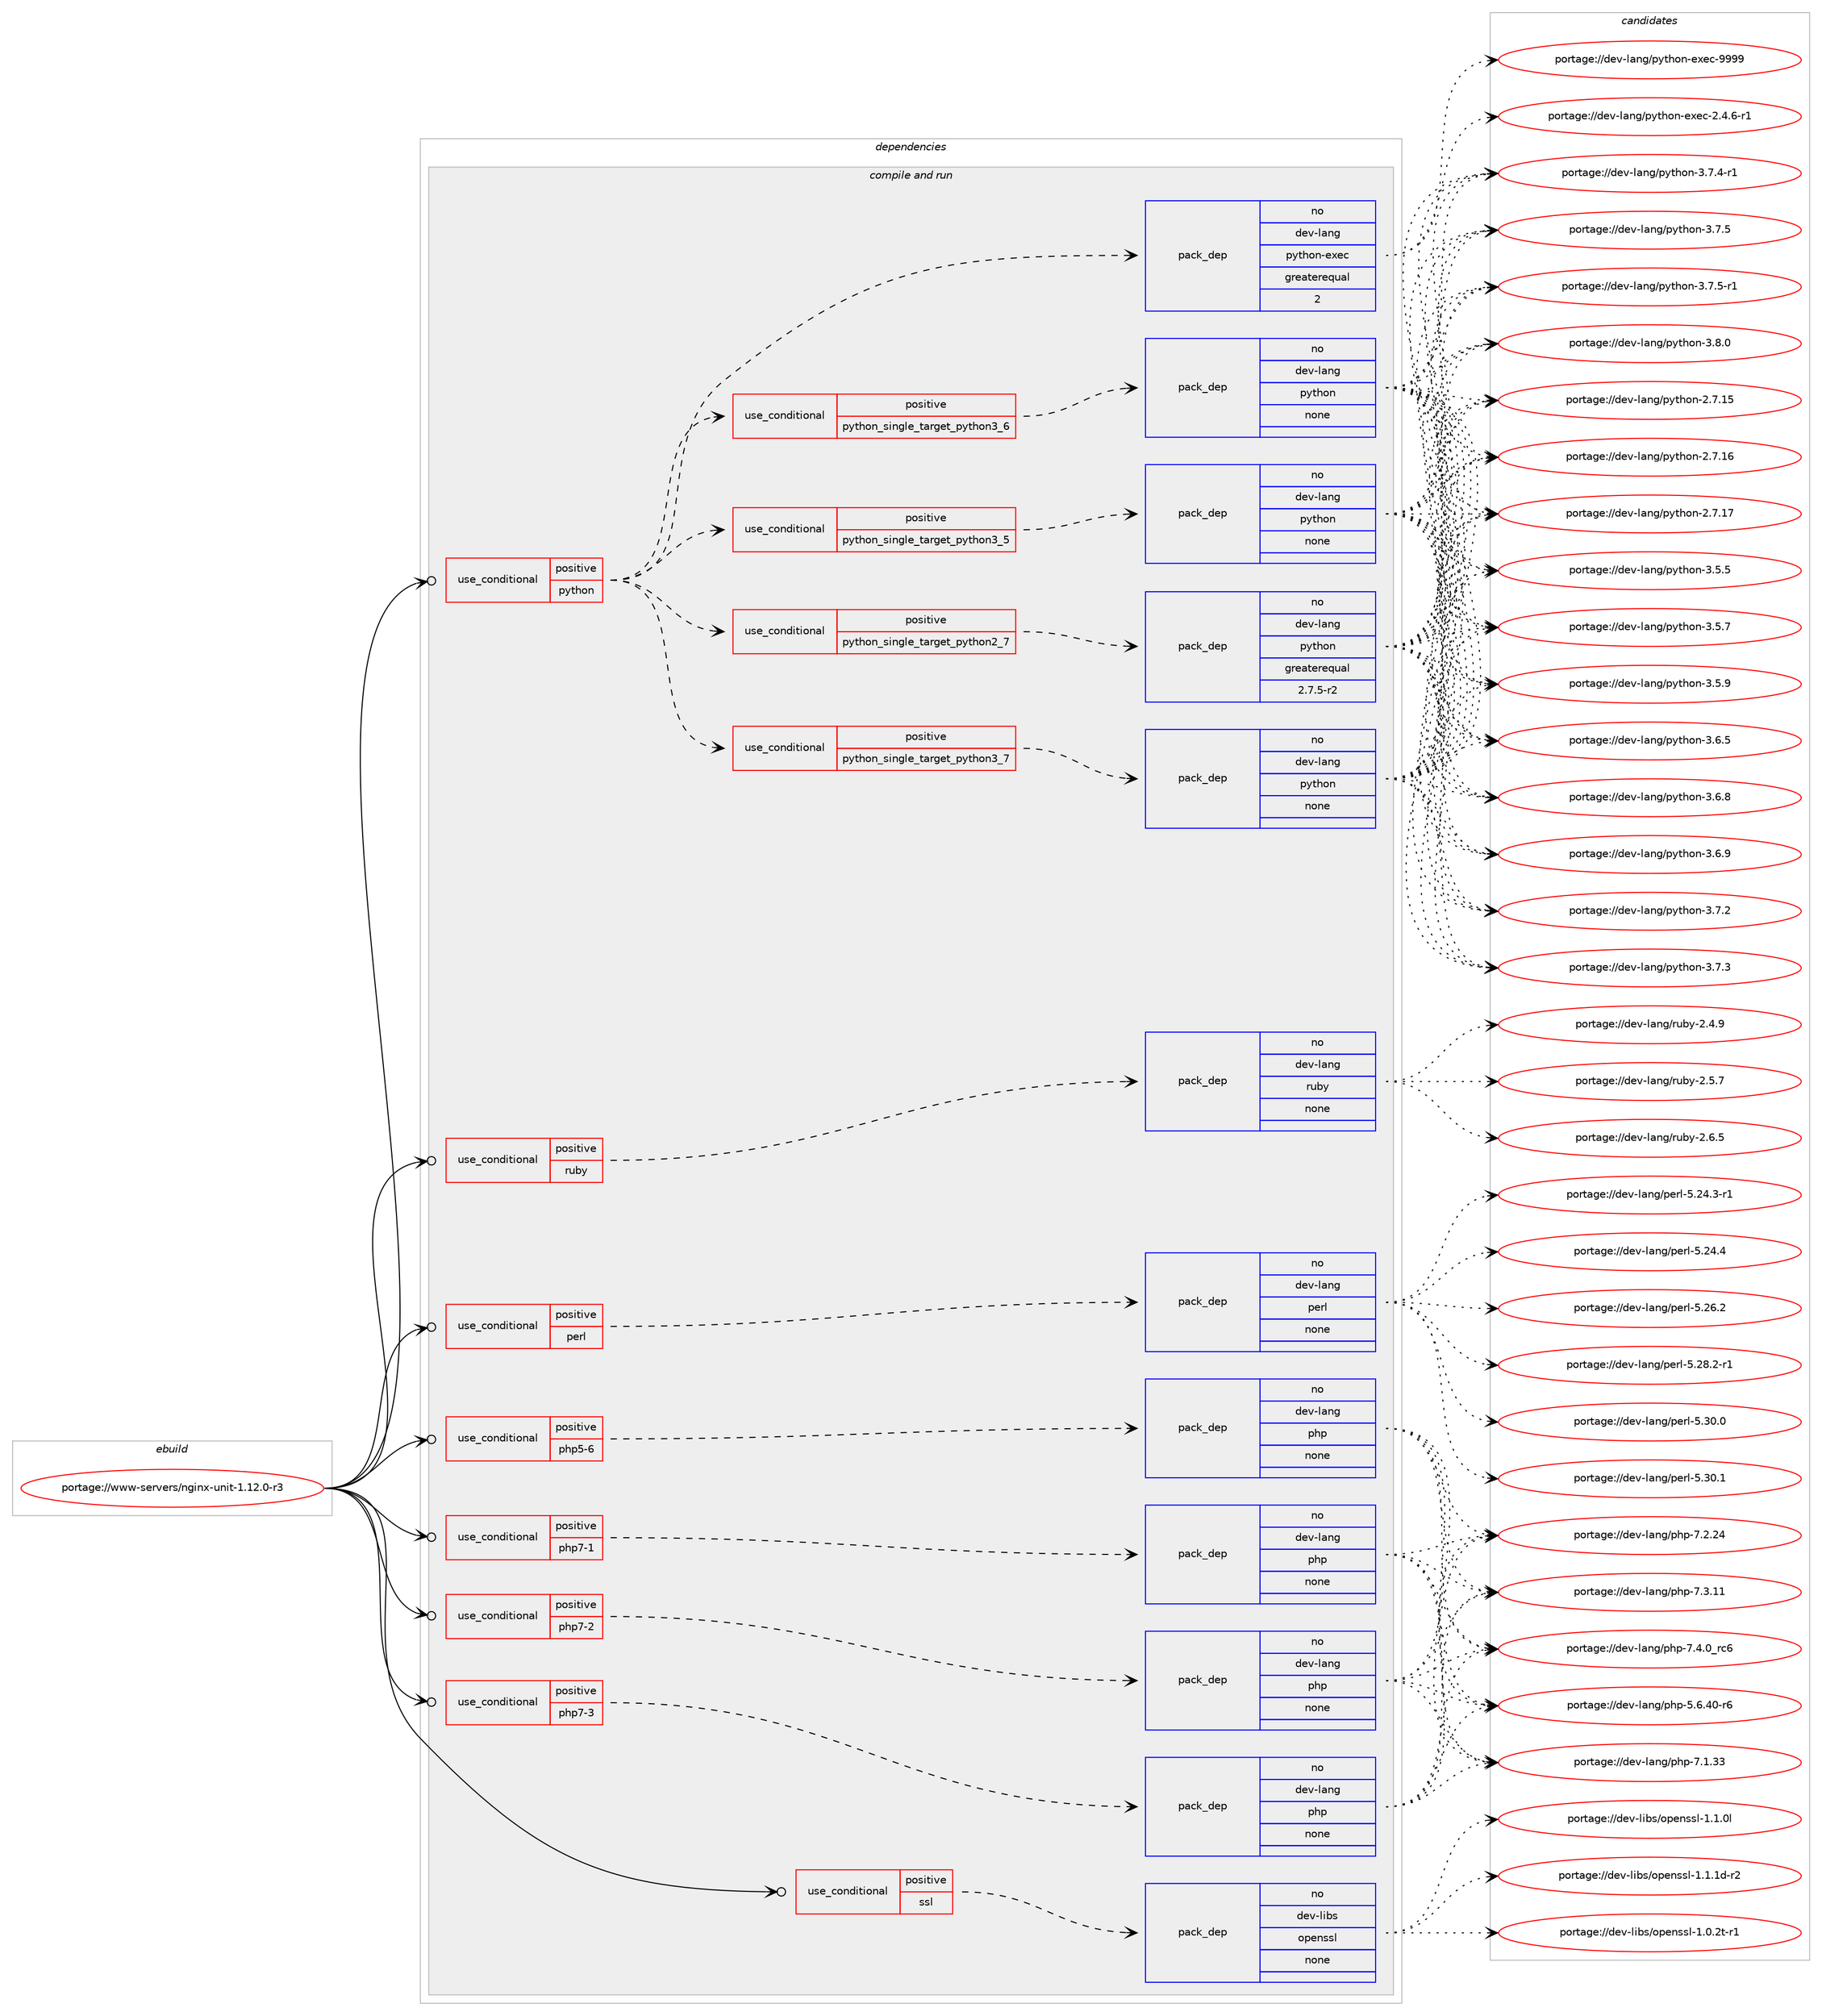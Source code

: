 digraph prolog {

# *************
# Graph options
# *************

newrank=true;
concentrate=true;
compound=true;
graph [rankdir=LR,fontname=Helvetica,fontsize=10,ranksep=1.5];#, ranksep=2.5, nodesep=0.2];
edge  [arrowhead=vee];
node  [fontname=Helvetica,fontsize=10];

# **********
# The ebuild
# **********

subgraph cluster_leftcol {
color=gray;
rank=same;
label=<<i>ebuild</i>>;
id [label="portage://www-servers/nginx-unit-1.12.0-r3", color=red, width=4, href="../www-servers/nginx-unit-1.12.0-r3.svg"];
}

# ****************
# The dependencies
# ****************

subgraph cluster_midcol {
color=gray;
label=<<i>dependencies</i>>;
subgraph cluster_compile {
fillcolor="#eeeeee";
style=filled;
label=<<i>compile</i>>;
}
subgraph cluster_compileandrun {
fillcolor="#eeeeee";
style=filled;
label=<<i>compile and run</i>>;
subgraph cond106908 {
dependency444043 [label=<<TABLE BORDER="0" CELLBORDER="1" CELLSPACING="0" CELLPADDING="4"><TR><TD ROWSPAN="3" CELLPADDING="10">use_conditional</TD></TR><TR><TD>positive</TD></TR><TR><TD>perl</TD></TR></TABLE>>, shape=none, color=red];
subgraph pack329249 {
dependency444044 [label=<<TABLE BORDER="0" CELLBORDER="1" CELLSPACING="0" CELLPADDING="4" WIDTH="220"><TR><TD ROWSPAN="6" CELLPADDING="30">pack_dep</TD></TR><TR><TD WIDTH="110">no</TD></TR><TR><TD>dev-lang</TD></TR><TR><TD>perl</TD></TR><TR><TD>none</TD></TR><TR><TD></TD></TR></TABLE>>, shape=none, color=blue];
}
dependency444043:e -> dependency444044:w [weight=20,style="dashed",arrowhead="vee"];
}
id:e -> dependency444043:w [weight=20,style="solid",arrowhead="odotvee"];
subgraph cond106909 {
dependency444045 [label=<<TABLE BORDER="0" CELLBORDER="1" CELLSPACING="0" CELLPADDING="4"><TR><TD ROWSPAN="3" CELLPADDING="10">use_conditional</TD></TR><TR><TD>positive</TD></TR><TR><TD>php5-6</TD></TR></TABLE>>, shape=none, color=red];
subgraph pack329250 {
dependency444046 [label=<<TABLE BORDER="0" CELLBORDER="1" CELLSPACING="0" CELLPADDING="4" WIDTH="220"><TR><TD ROWSPAN="6" CELLPADDING="30">pack_dep</TD></TR><TR><TD WIDTH="110">no</TD></TR><TR><TD>dev-lang</TD></TR><TR><TD>php</TD></TR><TR><TD>none</TD></TR><TR><TD></TD></TR></TABLE>>, shape=none, color=blue];
}
dependency444045:e -> dependency444046:w [weight=20,style="dashed",arrowhead="vee"];
}
id:e -> dependency444045:w [weight=20,style="solid",arrowhead="odotvee"];
subgraph cond106910 {
dependency444047 [label=<<TABLE BORDER="0" CELLBORDER="1" CELLSPACING="0" CELLPADDING="4"><TR><TD ROWSPAN="3" CELLPADDING="10">use_conditional</TD></TR><TR><TD>positive</TD></TR><TR><TD>php7-1</TD></TR></TABLE>>, shape=none, color=red];
subgraph pack329251 {
dependency444048 [label=<<TABLE BORDER="0" CELLBORDER="1" CELLSPACING="0" CELLPADDING="4" WIDTH="220"><TR><TD ROWSPAN="6" CELLPADDING="30">pack_dep</TD></TR><TR><TD WIDTH="110">no</TD></TR><TR><TD>dev-lang</TD></TR><TR><TD>php</TD></TR><TR><TD>none</TD></TR><TR><TD></TD></TR></TABLE>>, shape=none, color=blue];
}
dependency444047:e -> dependency444048:w [weight=20,style="dashed",arrowhead="vee"];
}
id:e -> dependency444047:w [weight=20,style="solid",arrowhead="odotvee"];
subgraph cond106911 {
dependency444049 [label=<<TABLE BORDER="0" CELLBORDER="1" CELLSPACING="0" CELLPADDING="4"><TR><TD ROWSPAN="3" CELLPADDING="10">use_conditional</TD></TR><TR><TD>positive</TD></TR><TR><TD>php7-2</TD></TR></TABLE>>, shape=none, color=red];
subgraph pack329252 {
dependency444050 [label=<<TABLE BORDER="0" CELLBORDER="1" CELLSPACING="0" CELLPADDING="4" WIDTH="220"><TR><TD ROWSPAN="6" CELLPADDING="30">pack_dep</TD></TR><TR><TD WIDTH="110">no</TD></TR><TR><TD>dev-lang</TD></TR><TR><TD>php</TD></TR><TR><TD>none</TD></TR><TR><TD></TD></TR></TABLE>>, shape=none, color=blue];
}
dependency444049:e -> dependency444050:w [weight=20,style="dashed",arrowhead="vee"];
}
id:e -> dependency444049:w [weight=20,style="solid",arrowhead="odotvee"];
subgraph cond106912 {
dependency444051 [label=<<TABLE BORDER="0" CELLBORDER="1" CELLSPACING="0" CELLPADDING="4"><TR><TD ROWSPAN="3" CELLPADDING="10">use_conditional</TD></TR><TR><TD>positive</TD></TR><TR><TD>php7-3</TD></TR></TABLE>>, shape=none, color=red];
subgraph pack329253 {
dependency444052 [label=<<TABLE BORDER="0" CELLBORDER="1" CELLSPACING="0" CELLPADDING="4" WIDTH="220"><TR><TD ROWSPAN="6" CELLPADDING="30">pack_dep</TD></TR><TR><TD WIDTH="110">no</TD></TR><TR><TD>dev-lang</TD></TR><TR><TD>php</TD></TR><TR><TD>none</TD></TR><TR><TD></TD></TR></TABLE>>, shape=none, color=blue];
}
dependency444051:e -> dependency444052:w [weight=20,style="dashed",arrowhead="vee"];
}
id:e -> dependency444051:w [weight=20,style="solid",arrowhead="odotvee"];
subgraph cond106913 {
dependency444053 [label=<<TABLE BORDER="0" CELLBORDER="1" CELLSPACING="0" CELLPADDING="4"><TR><TD ROWSPAN="3" CELLPADDING="10">use_conditional</TD></TR><TR><TD>positive</TD></TR><TR><TD>python</TD></TR></TABLE>>, shape=none, color=red];
subgraph cond106914 {
dependency444054 [label=<<TABLE BORDER="0" CELLBORDER="1" CELLSPACING="0" CELLPADDING="4"><TR><TD ROWSPAN="3" CELLPADDING="10">use_conditional</TD></TR><TR><TD>positive</TD></TR><TR><TD>python_single_target_python2_7</TD></TR></TABLE>>, shape=none, color=red];
subgraph pack329254 {
dependency444055 [label=<<TABLE BORDER="0" CELLBORDER="1" CELLSPACING="0" CELLPADDING="4" WIDTH="220"><TR><TD ROWSPAN="6" CELLPADDING="30">pack_dep</TD></TR><TR><TD WIDTH="110">no</TD></TR><TR><TD>dev-lang</TD></TR><TR><TD>python</TD></TR><TR><TD>greaterequal</TD></TR><TR><TD>2.7.5-r2</TD></TR></TABLE>>, shape=none, color=blue];
}
dependency444054:e -> dependency444055:w [weight=20,style="dashed",arrowhead="vee"];
}
dependency444053:e -> dependency444054:w [weight=20,style="dashed",arrowhead="vee"];
subgraph cond106915 {
dependency444056 [label=<<TABLE BORDER="0" CELLBORDER="1" CELLSPACING="0" CELLPADDING="4"><TR><TD ROWSPAN="3" CELLPADDING="10">use_conditional</TD></TR><TR><TD>positive</TD></TR><TR><TD>python_single_target_python3_5</TD></TR></TABLE>>, shape=none, color=red];
subgraph pack329255 {
dependency444057 [label=<<TABLE BORDER="0" CELLBORDER="1" CELLSPACING="0" CELLPADDING="4" WIDTH="220"><TR><TD ROWSPAN="6" CELLPADDING="30">pack_dep</TD></TR><TR><TD WIDTH="110">no</TD></TR><TR><TD>dev-lang</TD></TR><TR><TD>python</TD></TR><TR><TD>none</TD></TR><TR><TD></TD></TR></TABLE>>, shape=none, color=blue];
}
dependency444056:e -> dependency444057:w [weight=20,style="dashed",arrowhead="vee"];
}
dependency444053:e -> dependency444056:w [weight=20,style="dashed",arrowhead="vee"];
subgraph cond106916 {
dependency444058 [label=<<TABLE BORDER="0" CELLBORDER="1" CELLSPACING="0" CELLPADDING="4"><TR><TD ROWSPAN="3" CELLPADDING="10">use_conditional</TD></TR><TR><TD>positive</TD></TR><TR><TD>python_single_target_python3_6</TD></TR></TABLE>>, shape=none, color=red];
subgraph pack329256 {
dependency444059 [label=<<TABLE BORDER="0" CELLBORDER="1" CELLSPACING="0" CELLPADDING="4" WIDTH="220"><TR><TD ROWSPAN="6" CELLPADDING="30">pack_dep</TD></TR><TR><TD WIDTH="110">no</TD></TR><TR><TD>dev-lang</TD></TR><TR><TD>python</TD></TR><TR><TD>none</TD></TR><TR><TD></TD></TR></TABLE>>, shape=none, color=blue];
}
dependency444058:e -> dependency444059:w [weight=20,style="dashed",arrowhead="vee"];
}
dependency444053:e -> dependency444058:w [weight=20,style="dashed",arrowhead="vee"];
subgraph cond106917 {
dependency444060 [label=<<TABLE BORDER="0" CELLBORDER="1" CELLSPACING="0" CELLPADDING="4"><TR><TD ROWSPAN="3" CELLPADDING="10">use_conditional</TD></TR><TR><TD>positive</TD></TR><TR><TD>python_single_target_python3_7</TD></TR></TABLE>>, shape=none, color=red];
subgraph pack329257 {
dependency444061 [label=<<TABLE BORDER="0" CELLBORDER="1" CELLSPACING="0" CELLPADDING="4" WIDTH="220"><TR><TD ROWSPAN="6" CELLPADDING="30">pack_dep</TD></TR><TR><TD WIDTH="110">no</TD></TR><TR><TD>dev-lang</TD></TR><TR><TD>python</TD></TR><TR><TD>none</TD></TR><TR><TD></TD></TR></TABLE>>, shape=none, color=blue];
}
dependency444060:e -> dependency444061:w [weight=20,style="dashed",arrowhead="vee"];
}
dependency444053:e -> dependency444060:w [weight=20,style="dashed",arrowhead="vee"];
subgraph pack329258 {
dependency444062 [label=<<TABLE BORDER="0" CELLBORDER="1" CELLSPACING="0" CELLPADDING="4" WIDTH="220"><TR><TD ROWSPAN="6" CELLPADDING="30">pack_dep</TD></TR><TR><TD WIDTH="110">no</TD></TR><TR><TD>dev-lang</TD></TR><TR><TD>python-exec</TD></TR><TR><TD>greaterequal</TD></TR><TR><TD>2</TD></TR></TABLE>>, shape=none, color=blue];
}
dependency444053:e -> dependency444062:w [weight=20,style="dashed",arrowhead="vee"];
}
id:e -> dependency444053:w [weight=20,style="solid",arrowhead="odotvee"];
subgraph cond106918 {
dependency444063 [label=<<TABLE BORDER="0" CELLBORDER="1" CELLSPACING="0" CELLPADDING="4"><TR><TD ROWSPAN="3" CELLPADDING="10">use_conditional</TD></TR><TR><TD>positive</TD></TR><TR><TD>ruby</TD></TR></TABLE>>, shape=none, color=red];
subgraph pack329259 {
dependency444064 [label=<<TABLE BORDER="0" CELLBORDER="1" CELLSPACING="0" CELLPADDING="4" WIDTH="220"><TR><TD ROWSPAN="6" CELLPADDING="30">pack_dep</TD></TR><TR><TD WIDTH="110">no</TD></TR><TR><TD>dev-lang</TD></TR><TR><TD>ruby</TD></TR><TR><TD>none</TD></TR><TR><TD></TD></TR></TABLE>>, shape=none, color=blue];
}
dependency444063:e -> dependency444064:w [weight=20,style="dashed",arrowhead="vee"];
}
id:e -> dependency444063:w [weight=20,style="solid",arrowhead="odotvee"];
subgraph cond106919 {
dependency444065 [label=<<TABLE BORDER="0" CELLBORDER="1" CELLSPACING="0" CELLPADDING="4"><TR><TD ROWSPAN="3" CELLPADDING="10">use_conditional</TD></TR><TR><TD>positive</TD></TR><TR><TD>ssl</TD></TR></TABLE>>, shape=none, color=red];
subgraph pack329260 {
dependency444066 [label=<<TABLE BORDER="0" CELLBORDER="1" CELLSPACING="0" CELLPADDING="4" WIDTH="220"><TR><TD ROWSPAN="6" CELLPADDING="30">pack_dep</TD></TR><TR><TD WIDTH="110">no</TD></TR><TR><TD>dev-libs</TD></TR><TR><TD>openssl</TD></TR><TR><TD>none</TD></TR><TR><TD></TD></TR></TABLE>>, shape=none, color=blue];
}
dependency444065:e -> dependency444066:w [weight=20,style="dashed",arrowhead="vee"];
}
id:e -> dependency444065:w [weight=20,style="solid",arrowhead="odotvee"];
}
subgraph cluster_run {
fillcolor="#eeeeee";
style=filled;
label=<<i>run</i>>;
}
}

# **************
# The candidates
# **************

subgraph cluster_choices {
rank=same;
color=gray;
label=<<i>candidates</i>>;

subgraph choice329249 {
color=black;
nodesep=1;
choiceportage100101118451089711010347112101114108455346505246514511449 [label="portage://dev-lang/perl-5.24.3-r1", color=red, width=4,href="../dev-lang/perl-5.24.3-r1.svg"];
choiceportage10010111845108971101034711210111410845534650524652 [label="portage://dev-lang/perl-5.24.4", color=red, width=4,href="../dev-lang/perl-5.24.4.svg"];
choiceportage10010111845108971101034711210111410845534650544650 [label="portage://dev-lang/perl-5.26.2", color=red, width=4,href="../dev-lang/perl-5.26.2.svg"];
choiceportage100101118451089711010347112101114108455346505646504511449 [label="portage://dev-lang/perl-5.28.2-r1", color=red, width=4,href="../dev-lang/perl-5.28.2-r1.svg"];
choiceportage10010111845108971101034711210111410845534651484648 [label="portage://dev-lang/perl-5.30.0", color=red, width=4,href="../dev-lang/perl-5.30.0.svg"];
choiceportage10010111845108971101034711210111410845534651484649 [label="portage://dev-lang/perl-5.30.1", color=red, width=4,href="../dev-lang/perl-5.30.1.svg"];
dependency444044:e -> choiceportage100101118451089711010347112101114108455346505246514511449:w [style=dotted,weight="100"];
dependency444044:e -> choiceportage10010111845108971101034711210111410845534650524652:w [style=dotted,weight="100"];
dependency444044:e -> choiceportage10010111845108971101034711210111410845534650544650:w [style=dotted,weight="100"];
dependency444044:e -> choiceportage100101118451089711010347112101114108455346505646504511449:w [style=dotted,weight="100"];
dependency444044:e -> choiceportage10010111845108971101034711210111410845534651484648:w [style=dotted,weight="100"];
dependency444044:e -> choiceportage10010111845108971101034711210111410845534651484649:w [style=dotted,weight="100"];
}
subgraph choice329250 {
color=black;
nodesep=1;
choiceportage100101118451089711010347112104112455346544652484511454 [label="portage://dev-lang/php-5.6.40-r6", color=red, width=4,href="../dev-lang/php-5.6.40-r6.svg"];
choiceportage10010111845108971101034711210411245554649465151 [label="portage://dev-lang/php-7.1.33", color=red, width=4,href="../dev-lang/php-7.1.33.svg"];
choiceportage10010111845108971101034711210411245554650465052 [label="portage://dev-lang/php-7.2.24", color=red, width=4,href="../dev-lang/php-7.2.24.svg"];
choiceportage10010111845108971101034711210411245554651464949 [label="portage://dev-lang/php-7.3.11", color=red, width=4,href="../dev-lang/php-7.3.11.svg"];
choiceportage100101118451089711010347112104112455546524648951149954 [label="portage://dev-lang/php-7.4.0_rc6", color=red, width=4,href="../dev-lang/php-7.4.0_rc6.svg"];
dependency444046:e -> choiceportage100101118451089711010347112104112455346544652484511454:w [style=dotted,weight="100"];
dependency444046:e -> choiceportage10010111845108971101034711210411245554649465151:w [style=dotted,weight="100"];
dependency444046:e -> choiceportage10010111845108971101034711210411245554650465052:w [style=dotted,weight="100"];
dependency444046:e -> choiceportage10010111845108971101034711210411245554651464949:w [style=dotted,weight="100"];
dependency444046:e -> choiceportage100101118451089711010347112104112455546524648951149954:w [style=dotted,weight="100"];
}
subgraph choice329251 {
color=black;
nodesep=1;
choiceportage100101118451089711010347112104112455346544652484511454 [label="portage://dev-lang/php-5.6.40-r6", color=red, width=4,href="../dev-lang/php-5.6.40-r6.svg"];
choiceportage10010111845108971101034711210411245554649465151 [label="portage://dev-lang/php-7.1.33", color=red, width=4,href="../dev-lang/php-7.1.33.svg"];
choiceportage10010111845108971101034711210411245554650465052 [label="portage://dev-lang/php-7.2.24", color=red, width=4,href="../dev-lang/php-7.2.24.svg"];
choiceportage10010111845108971101034711210411245554651464949 [label="portage://dev-lang/php-7.3.11", color=red, width=4,href="../dev-lang/php-7.3.11.svg"];
choiceportage100101118451089711010347112104112455546524648951149954 [label="portage://dev-lang/php-7.4.0_rc6", color=red, width=4,href="../dev-lang/php-7.4.0_rc6.svg"];
dependency444048:e -> choiceportage100101118451089711010347112104112455346544652484511454:w [style=dotted,weight="100"];
dependency444048:e -> choiceportage10010111845108971101034711210411245554649465151:w [style=dotted,weight="100"];
dependency444048:e -> choiceportage10010111845108971101034711210411245554650465052:w [style=dotted,weight="100"];
dependency444048:e -> choiceportage10010111845108971101034711210411245554651464949:w [style=dotted,weight="100"];
dependency444048:e -> choiceportage100101118451089711010347112104112455546524648951149954:w [style=dotted,weight="100"];
}
subgraph choice329252 {
color=black;
nodesep=1;
choiceportage100101118451089711010347112104112455346544652484511454 [label="portage://dev-lang/php-5.6.40-r6", color=red, width=4,href="../dev-lang/php-5.6.40-r6.svg"];
choiceportage10010111845108971101034711210411245554649465151 [label="portage://dev-lang/php-7.1.33", color=red, width=4,href="../dev-lang/php-7.1.33.svg"];
choiceportage10010111845108971101034711210411245554650465052 [label="portage://dev-lang/php-7.2.24", color=red, width=4,href="../dev-lang/php-7.2.24.svg"];
choiceportage10010111845108971101034711210411245554651464949 [label="portage://dev-lang/php-7.3.11", color=red, width=4,href="../dev-lang/php-7.3.11.svg"];
choiceportage100101118451089711010347112104112455546524648951149954 [label="portage://dev-lang/php-7.4.0_rc6", color=red, width=4,href="../dev-lang/php-7.4.0_rc6.svg"];
dependency444050:e -> choiceportage100101118451089711010347112104112455346544652484511454:w [style=dotted,weight="100"];
dependency444050:e -> choiceportage10010111845108971101034711210411245554649465151:w [style=dotted,weight="100"];
dependency444050:e -> choiceportage10010111845108971101034711210411245554650465052:w [style=dotted,weight="100"];
dependency444050:e -> choiceportage10010111845108971101034711210411245554651464949:w [style=dotted,weight="100"];
dependency444050:e -> choiceportage100101118451089711010347112104112455546524648951149954:w [style=dotted,weight="100"];
}
subgraph choice329253 {
color=black;
nodesep=1;
choiceportage100101118451089711010347112104112455346544652484511454 [label="portage://dev-lang/php-5.6.40-r6", color=red, width=4,href="../dev-lang/php-5.6.40-r6.svg"];
choiceportage10010111845108971101034711210411245554649465151 [label="portage://dev-lang/php-7.1.33", color=red, width=4,href="../dev-lang/php-7.1.33.svg"];
choiceportage10010111845108971101034711210411245554650465052 [label="portage://dev-lang/php-7.2.24", color=red, width=4,href="../dev-lang/php-7.2.24.svg"];
choiceportage10010111845108971101034711210411245554651464949 [label="portage://dev-lang/php-7.3.11", color=red, width=4,href="../dev-lang/php-7.3.11.svg"];
choiceportage100101118451089711010347112104112455546524648951149954 [label="portage://dev-lang/php-7.4.0_rc6", color=red, width=4,href="../dev-lang/php-7.4.0_rc6.svg"];
dependency444052:e -> choiceportage100101118451089711010347112104112455346544652484511454:w [style=dotted,weight="100"];
dependency444052:e -> choiceportage10010111845108971101034711210411245554649465151:w [style=dotted,weight="100"];
dependency444052:e -> choiceportage10010111845108971101034711210411245554650465052:w [style=dotted,weight="100"];
dependency444052:e -> choiceportage10010111845108971101034711210411245554651464949:w [style=dotted,weight="100"];
dependency444052:e -> choiceportage100101118451089711010347112104112455546524648951149954:w [style=dotted,weight="100"];
}
subgraph choice329254 {
color=black;
nodesep=1;
choiceportage10010111845108971101034711212111610411111045504655464953 [label="portage://dev-lang/python-2.7.15", color=red, width=4,href="../dev-lang/python-2.7.15.svg"];
choiceportage10010111845108971101034711212111610411111045504655464954 [label="portage://dev-lang/python-2.7.16", color=red, width=4,href="../dev-lang/python-2.7.16.svg"];
choiceportage10010111845108971101034711212111610411111045504655464955 [label="portage://dev-lang/python-2.7.17", color=red, width=4,href="../dev-lang/python-2.7.17.svg"];
choiceportage100101118451089711010347112121116104111110455146534653 [label="portage://dev-lang/python-3.5.5", color=red, width=4,href="../dev-lang/python-3.5.5.svg"];
choiceportage100101118451089711010347112121116104111110455146534655 [label="portage://dev-lang/python-3.5.7", color=red, width=4,href="../dev-lang/python-3.5.7.svg"];
choiceportage100101118451089711010347112121116104111110455146534657 [label="portage://dev-lang/python-3.5.9", color=red, width=4,href="../dev-lang/python-3.5.9.svg"];
choiceportage100101118451089711010347112121116104111110455146544653 [label="portage://dev-lang/python-3.6.5", color=red, width=4,href="../dev-lang/python-3.6.5.svg"];
choiceportage100101118451089711010347112121116104111110455146544656 [label="portage://dev-lang/python-3.6.8", color=red, width=4,href="../dev-lang/python-3.6.8.svg"];
choiceportage100101118451089711010347112121116104111110455146544657 [label="portage://dev-lang/python-3.6.9", color=red, width=4,href="../dev-lang/python-3.6.9.svg"];
choiceportage100101118451089711010347112121116104111110455146554650 [label="portage://dev-lang/python-3.7.2", color=red, width=4,href="../dev-lang/python-3.7.2.svg"];
choiceportage100101118451089711010347112121116104111110455146554651 [label="portage://dev-lang/python-3.7.3", color=red, width=4,href="../dev-lang/python-3.7.3.svg"];
choiceportage1001011184510897110103471121211161041111104551465546524511449 [label="portage://dev-lang/python-3.7.4-r1", color=red, width=4,href="../dev-lang/python-3.7.4-r1.svg"];
choiceportage100101118451089711010347112121116104111110455146554653 [label="portage://dev-lang/python-3.7.5", color=red, width=4,href="../dev-lang/python-3.7.5.svg"];
choiceportage1001011184510897110103471121211161041111104551465546534511449 [label="portage://dev-lang/python-3.7.5-r1", color=red, width=4,href="../dev-lang/python-3.7.5-r1.svg"];
choiceportage100101118451089711010347112121116104111110455146564648 [label="portage://dev-lang/python-3.8.0", color=red, width=4,href="../dev-lang/python-3.8.0.svg"];
dependency444055:e -> choiceportage10010111845108971101034711212111610411111045504655464953:w [style=dotted,weight="100"];
dependency444055:e -> choiceportage10010111845108971101034711212111610411111045504655464954:w [style=dotted,weight="100"];
dependency444055:e -> choiceportage10010111845108971101034711212111610411111045504655464955:w [style=dotted,weight="100"];
dependency444055:e -> choiceportage100101118451089711010347112121116104111110455146534653:w [style=dotted,weight="100"];
dependency444055:e -> choiceportage100101118451089711010347112121116104111110455146534655:w [style=dotted,weight="100"];
dependency444055:e -> choiceportage100101118451089711010347112121116104111110455146534657:w [style=dotted,weight="100"];
dependency444055:e -> choiceportage100101118451089711010347112121116104111110455146544653:w [style=dotted,weight="100"];
dependency444055:e -> choiceportage100101118451089711010347112121116104111110455146544656:w [style=dotted,weight="100"];
dependency444055:e -> choiceportage100101118451089711010347112121116104111110455146544657:w [style=dotted,weight="100"];
dependency444055:e -> choiceportage100101118451089711010347112121116104111110455146554650:w [style=dotted,weight="100"];
dependency444055:e -> choiceportage100101118451089711010347112121116104111110455146554651:w [style=dotted,weight="100"];
dependency444055:e -> choiceportage1001011184510897110103471121211161041111104551465546524511449:w [style=dotted,weight="100"];
dependency444055:e -> choiceportage100101118451089711010347112121116104111110455146554653:w [style=dotted,weight="100"];
dependency444055:e -> choiceportage1001011184510897110103471121211161041111104551465546534511449:w [style=dotted,weight="100"];
dependency444055:e -> choiceportage100101118451089711010347112121116104111110455146564648:w [style=dotted,weight="100"];
}
subgraph choice329255 {
color=black;
nodesep=1;
choiceportage10010111845108971101034711212111610411111045504655464953 [label="portage://dev-lang/python-2.7.15", color=red, width=4,href="../dev-lang/python-2.7.15.svg"];
choiceportage10010111845108971101034711212111610411111045504655464954 [label="portage://dev-lang/python-2.7.16", color=red, width=4,href="../dev-lang/python-2.7.16.svg"];
choiceportage10010111845108971101034711212111610411111045504655464955 [label="portage://dev-lang/python-2.7.17", color=red, width=4,href="../dev-lang/python-2.7.17.svg"];
choiceportage100101118451089711010347112121116104111110455146534653 [label="portage://dev-lang/python-3.5.5", color=red, width=4,href="../dev-lang/python-3.5.5.svg"];
choiceportage100101118451089711010347112121116104111110455146534655 [label="portage://dev-lang/python-3.5.7", color=red, width=4,href="../dev-lang/python-3.5.7.svg"];
choiceportage100101118451089711010347112121116104111110455146534657 [label="portage://dev-lang/python-3.5.9", color=red, width=4,href="../dev-lang/python-3.5.9.svg"];
choiceportage100101118451089711010347112121116104111110455146544653 [label="portage://dev-lang/python-3.6.5", color=red, width=4,href="../dev-lang/python-3.6.5.svg"];
choiceportage100101118451089711010347112121116104111110455146544656 [label="portage://dev-lang/python-3.6.8", color=red, width=4,href="../dev-lang/python-3.6.8.svg"];
choiceportage100101118451089711010347112121116104111110455146544657 [label="portage://dev-lang/python-3.6.9", color=red, width=4,href="../dev-lang/python-3.6.9.svg"];
choiceportage100101118451089711010347112121116104111110455146554650 [label="portage://dev-lang/python-3.7.2", color=red, width=4,href="../dev-lang/python-3.7.2.svg"];
choiceportage100101118451089711010347112121116104111110455146554651 [label="portage://dev-lang/python-3.7.3", color=red, width=4,href="../dev-lang/python-3.7.3.svg"];
choiceportage1001011184510897110103471121211161041111104551465546524511449 [label="portage://dev-lang/python-3.7.4-r1", color=red, width=4,href="../dev-lang/python-3.7.4-r1.svg"];
choiceportage100101118451089711010347112121116104111110455146554653 [label="portage://dev-lang/python-3.7.5", color=red, width=4,href="../dev-lang/python-3.7.5.svg"];
choiceportage1001011184510897110103471121211161041111104551465546534511449 [label="portage://dev-lang/python-3.7.5-r1", color=red, width=4,href="../dev-lang/python-3.7.5-r1.svg"];
choiceportage100101118451089711010347112121116104111110455146564648 [label="portage://dev-lang/python-3.8.0", color=red, width=4,href="../dev-lang/python-3.8.0.svg"];
dependency444057:e -> choiceportage10010111845108971101034711212111610411111045504655464953:w [style=dotted,weight="100"];
dependency444057:e -> choiceportage10010111845108971101034711212111610411111045504655464954:w [style=dotted,weight="100"];
dependency444057:e -> choiceportage10010111845108971101034711212111610411111045504655464955:w [style=dotted,weight="100"];
dependency444057:e -> choiceportage100101118451089711010347112121116104111110455146534653:w [style=dotted,weight="100"];
dependency444057:e -> choiceportage100101118451089711010347112121116104111110455146534655:w [style=dotted,weight="100"];
dependency444057:e -> choiceportage100101118451089711010347112121116104111110455146534657:w [style=dotted,weight="100"];
dependency444057:e -> choiceportage100101118451089711010347112121116104111110455146544653:w [style=dotted,weight="100"];
dependency444057:e -> choiceportage100101118451089711010347112121116104111110455146544656:w [style=dotted,weight="100"];
dependency444057:e -> choiceportage100101118451089711010347112121116104111110455146544657:w [style=dotted,weight="100"];
dependency444057:e -> choiceportage100101118451089711010347112121116104111110455146554650:w [style=dotted,weight="100"];
dependency444057:e -> choiceportage100101118451089711010347112121116104111110455146554651:w [style=dotted,weight="100"];
dependency444057:e -> choiceportage1001011184510897110103471121211161041111104551465546524511449:w [style=dotted,weight="100"];
dependency444057:e -> choiceportage100101118451089711010347112121116104111110455146554653:w [style=dotted,weight="100"];
dependency444057:e -> choiceportage1001011184510897110103471121211161041111104551465546534511449:w [style=dotted,weight="100"];
dependency444057:e -> choiceportage100101118451089711010347112121116104111110455146564648:w [style=dotted,weight="100"];
}
subgraph choice329256 {
color=black;
nodesep=1;
choiceportage10010111845108971101034711212111610411111045504655464953 [label="portage://dev-lang/python-2.7.15", color=red, width=4,href="../dev-lang/python-2.7.15.svg"];
choiceportage10010111845108971101034711212111610411111045504655464954 [label="portage://dev-lang/python-2.7.16", color=red, width=4,href="../dev-lang/python-2.7.16.svg"];
choiceportage10010111845108971101034711212111610411111045504655464955 [label="portage://dev-lang/python-2.7.17", color=red, width=4,href="../dev-lang/python-2.7.17.svg"];
choiceportage100101118451089711010347112121116104111110455146534653 [label="portage://dev-lang/python-3.5.5", color=red, width=4,href="../dev-lang/python-3.5.5.svg"];
choiceportage100101118451089711010347112121116104111110455146534655 [label="portage://dev-lang/python-3.5.7", color=red, width=4,href="../dev-lang/python-3.5.7.svg"];
choiceportage100101118451089711010347112121116104111110455146534657 [label="portage://dev-lang/python-3.5.9", color=red, width=4,href="../dev-lang/python-3.5.9.svg"];
choiceportage100101118451089711010347112121116104111110455146544653 [label="portage://dev-lang/python-3.6.5", color=red, width=4,href="../dev-lang/python-3.6.5.svg"];
choiceportage100101118451089711010347112121116104111110455146544656 [label="portage://dev-lang/python-3.6.8", color=red, width=4,href="../dev-lang/python-3.6.8.svg"];
choiceportage100101118451089711010347112121116104111110455146544657 [label="portage://dev-lang/python-3.6.9", color=red, width=4,href="../dev-lang/python-3.6.9.svg"];
choiceportage100101118451089711010347112121116104111110455146554650 [label="portage://dev-lang/python-3.7.2", color=red, width=4,href="../dev-lang/python-3.7.2.svg"];
choiceportage100101118451089711010347112121116104111110455146554651 [label="portage://dev-lang/python-3.7.3", color=red, width=4,href="../dev-lang/python-3.7.3.svg"];
choiceportage1001011184510897110103471121211161041111104551465546524511449 [label="portage://dev-lang/python-3.7.4-r1", color=red, width=4,href="../dev-lang/python-3.7.4-r1.svg"];
choiceportage100101118451089711010347112121116104111110455146554653 [label="portage://dev-lang/python-3.7.5", color=red, width=4,href="../dev-lang/python-3.7.5.svg"];
choiceportage1001011184510897110103471121211161041111104551465546534511449 [label="portage://dev-lang/python-3.7.5-r1", color=red, width=4,href="../dev-lang/python-3.7.5-r1.svg"];
choiceportage100101118451089711010347112121116104111110455146564648 [label="portage://dev-lang/python-3.8.0", color=red, width=4,href="../dev-lang/python-3.8.0.svg"];
dependency444059:e -> choiceportage10010111845108971101034711212111610411111045504655464953:w [style=dotted,weight="100"];
dependency444059:e -> choiceportage10010111845108971101034711212111610411111045504655464954:w [style=dotted,weight="100"];
dependency444059:e -> choiceportage10010111845108971101034711212111610411111045504655464955:w [style=dotted,weight="100"];
dependency444059:e -> choiceportage100101118451089711010347112121116104111110455146534653:w [style=dotted,weight="100"];
dependency444059:e -> choiceportage100101118451089711010347112121116104111110455146534655:w [style=dotted,weight="100"];
dependency444059:e -> choiceportage100101118451089711010347112121116104111110455146534657:w [style=dotted,weight="100"];
dependency444059:e -> choiceportage100101118451089711010347112121116104111110455146544653:w [style=dotted,weight="100"];
dependency444059:e -> choiceportage100101118451089711010347112121116104111110455146544656:w [style=dotted,weight="100"];
dependency444059:e -> choiceportage100101118451089711010347112121116104111110455146544657:w [style=dotted,weight="100"];
dependency444059:e -> choiceportage100101118451089711010347112121116104111110455146554650:w [style=dotted,weight="100"];
dependency444059:e -> choiceportage100101118451089711010347112121116104111110455146554651:w [style=dotted,weight="100"];
dependency444059:e -> choiceportage1001011184510897110103471121211161041111104551465546524511449:w [style=dotted,weight="100"];
dependency444059:e -> choiceportage100101118451089711010347112121116104111110455146554653:w [style=dotted,weight="100"];
dependency444059:e -> choiceportage1001011184510897110103471121211161041111104551465546534511449:w [style=dotted,weight="100"];
dependency444059:e -> choiceportage100101118451089711010347112121116104111110455146564648:w [style=dotted,weight="100"];
}
subgraph choice329257 {
color=black;
nodesep=1;
choiceportage10010111845108971101034711212111610411111045504655464953 [label="portage://dev-lang/python-2.7.15", color=red, width=4,href="../dev-lang/python-2.7.15.svg"];
choiceportage10010111845108971101034711212111610411111045504655464954 [label="portage://dev-lang/python-2.7.16", color=red, width=4,href="../dev-lang/python-2.7.16.svg"];
choiceportage10010111845108971101034711212111610411111045504655464955 [label="portage://dev-lang/python-2.7.17", color=red, width=4,href="../dev-lang/python-2.7.17.svg"];
choiceportage100101118451089711010347112121116104111110455146534653 [label="portage://dev-lang/python-3.5.5", color=red, width=4,href="../dev-lang/python-3.5.5.svg"];
choiceportage100101118451089711010347112121116104111110455146534655 [label="portage://dev-lang/python-3.5.7", color=red, width=4,href="../dev-lang/python-3.5.7.svg"];
choiceportage100101118451089711010347112121116104111110455146534657 [label="portage://dev-lang/python-3.5.9", color=red, width=4,href="../dev-lang/python-3.5.9.svg"];
choiceportage100101118451089711010347112121116104111110455146544653 [label="portage://dev-lang/python-3.6.5", color=red, width=4,href="../dev-lang/python-3.6.5.svg"];
choiceportage100101118451089711010347112121116104111110455146544656 [label="portage://dev-lang/python-3.6.8", color=red, width=4,href="../dev-lang/python-3.6.8.svg"];
choiceportage100101118451089711010347112121116104111110455146544657 [label="portage://dev-lang/python-3.6.9", color=red, width=4,href="../dev-lang/python-3.6.9.svg"];
choiceportage100101118451089711010347112121116104111110455146554650 [label="portage://dev-lang/python-3.7.2", color=red, width=4,href="../dev-lang/python-3.7.2.svg"];
choiceportage100101118451089711010347112121116104111110455146554651 [label="portage://dev-lang/python-3.7.3", color=red, width=4,href="../dev-lang/python-3.7.3.svg"];
choiceportage1001011184510897110103471121211161041111104551465546524511449 [label="portage://dev-lang/python-3.7.4-r1", color=red, width=4,href="../dev-lang/python-3.7.4-r1.svg"];
choiceportage100101118451089711010347112121116104111110455146554653 [label="portage://dev-lang/python-3.7.5", color=red, width=4,href="../dev-lang/python-3.7.5.svg"];
choiceportage1001011184510897110103471121211161041111104551465546534511449 [label="portage://dev-lang/python-3.7.5-r1", color=red, width=4,href="../dev-lang/python-3.7.5-r1.svg"];
choiceportage100101118451089711010347112121116104111110455146564648 [label="portage://dev-lang/python-3.8.0", color=red, width=4,href="../dev-lang/python-3.8.0.svg"];
dependency444061:e -> choiceportage10010111845108971101034711212111610411111045504655464953:w [style=dotted,weight="100"];
dependency444061:e -> choiceportage10010111845108971101034711212111610411111045504655464954:w [style=dotted,weight="100"];
dependency444061:e -> choiceportage10010111845108971101034711212111610411111045504655464955:w [style=dotted,weight="100"];
dependency444061:e -> choiceportage100101118451089711010347112121116104111110455146534653:w [style=dotted,weight="100"];
dependency444061:e -> choiceportage100101118451089711010347112121116104111110455146534655:w [style=dotted,weight="100"];
dependency444061:e -> choiceportage100101118451089711010347112121116104111110455146534657:w [style=dotted,weight="100"];
dependency444061:e -> choiceportage100101118451089711010347112121116104111110455146544653:w [style=dotted,weight="100"];
dependency444061:e -> choiceportage100101118451089711010347112121116104111110455146544656:w [style=dotted,weight="100"];
dependency444061:e -> choiceportage100101118451089711010347112121116104111110455146544657:w [style=dotted,weight="100"];
dependency444061:e -> choiceportage100101118451089711010347112121116104111110455146554650:w [style=dotted,weight="100"];
dependency444061:e -> choiceportage100101118451089711010347112121116104111110455146554651:w [style=dotted,weight="100"];
dependency444061:e -> choiceportage1001011184510897110103471121211161041111104551465546524511449:w [style=dotted,weight="100"];
dependency444061:e -> choiceportage100101118451089711010347112121116104111110455146554653:w [style=dotted,weight="100"];
dependency444061:e -> choiceportage1001011184510897110103471121211161041111104551465546534511449:w [style=dotted,weight="100"];
dependency444061:e -> choiceportage100101118451089711010347112121116104111110455146564648:w [style=dotted,weight="100"];
}
subgraph choice329258 {
color=black;
nodesep=1;
choiceportage10010111845108971101034711212111610411111045101120101994550465246544511449 [label="portage://dev-lang/python-exec-2.4.6-r1", color=red, width=4,href="../dev-lang/python-exec-2.4.6-r1.svg"];
choiceportage10010111845108971101034711212111610411111045101120101994557575757 [label="portage://dev-lang/python-exec-9999", color=red, width=4,href="../dev-lang/python-exec-9999.svg"];
dependency444062:e -> choiceportage10010111845108971101034711212111610411111045101120101994550465246544511449:w [style=dotted,weight="100"];
dependency444062:e -> choiceportage10010111845108971101034711212111610411111045101120101994557575757:w [style=dotted,weight="100"];
}
subgraph choice329259 {
color=black;
nodesep=1;
choiceportage10010111845108971101034711411798121455046524657 [label="portage://dev-lang/ruby-2.4.9", color=red, width=4,href="../dev-lang/ruby-2.4.9.svg"];
choiceportage10010111845108971101034711411798121455046534655 [label="portage://dev-lang/ruby-2.5.7", color=red, width=4,href="../dev-lang/ruby-2.5.7.svg"];
choiceportage10010111845108971101034711411798121455046544653 [label="portage://dev-lang/ruby-2.6.5", color=red, width=4,href="../dev-lang/ruby-2.6.5.svg"];
dependency444064:e -> choiceportage10010111845108971101034711411798121455046524657:w [style=dotted,weight="100"];
dependency444064:e -> choiceportage10010111845108971101034711411798121455046534655:w [style=dotted,weight="100"];
dependency444064:e -> choiceportage10010111845108971101034711411798121455046544653:w [style=dotted,weight="100"];
}
subgraph choice329260 {
color=black;
nodesep=1;
choiceportage1001011184510810598115471111121011101151151084549464846501164511449 [label="portage://dev-libs/openssl-1.0.2t-r1", color=red, width=4,href="../dev-libs/openssl-1.0.2t-r1.svg"];
choiceportage100101118451081059811547111112101110115115108454946494648108 [label="portage://dev-libs/openssl-1.1.0l", color=red, width=4,href="../dev-libs/openssl-1.1.0l.svg"];
choiceportage1001011184510810598115471111121011101151151084549464946491004511450 [label="portage://dev-libs/openssl-1.1.1d-r2", color=red, width=4,href="../dev-libs/openssl-1.1.1d-r2.svg"];
dependency444066:e -> choiceportage1001011184510810598115471111121011101151151084549464846501164511449:w [style=dotted,weight="100"];
dependency444066:e -> choiceportage100101118451081059811547111112101110115115108454946494648108:w [style=dotted,weight="100"];
dependency444066:e -> choiceportage1001011184510810598115471111121011101151151084549464946491004511450:w [style=dotted,weight="100"];
}
}

}
